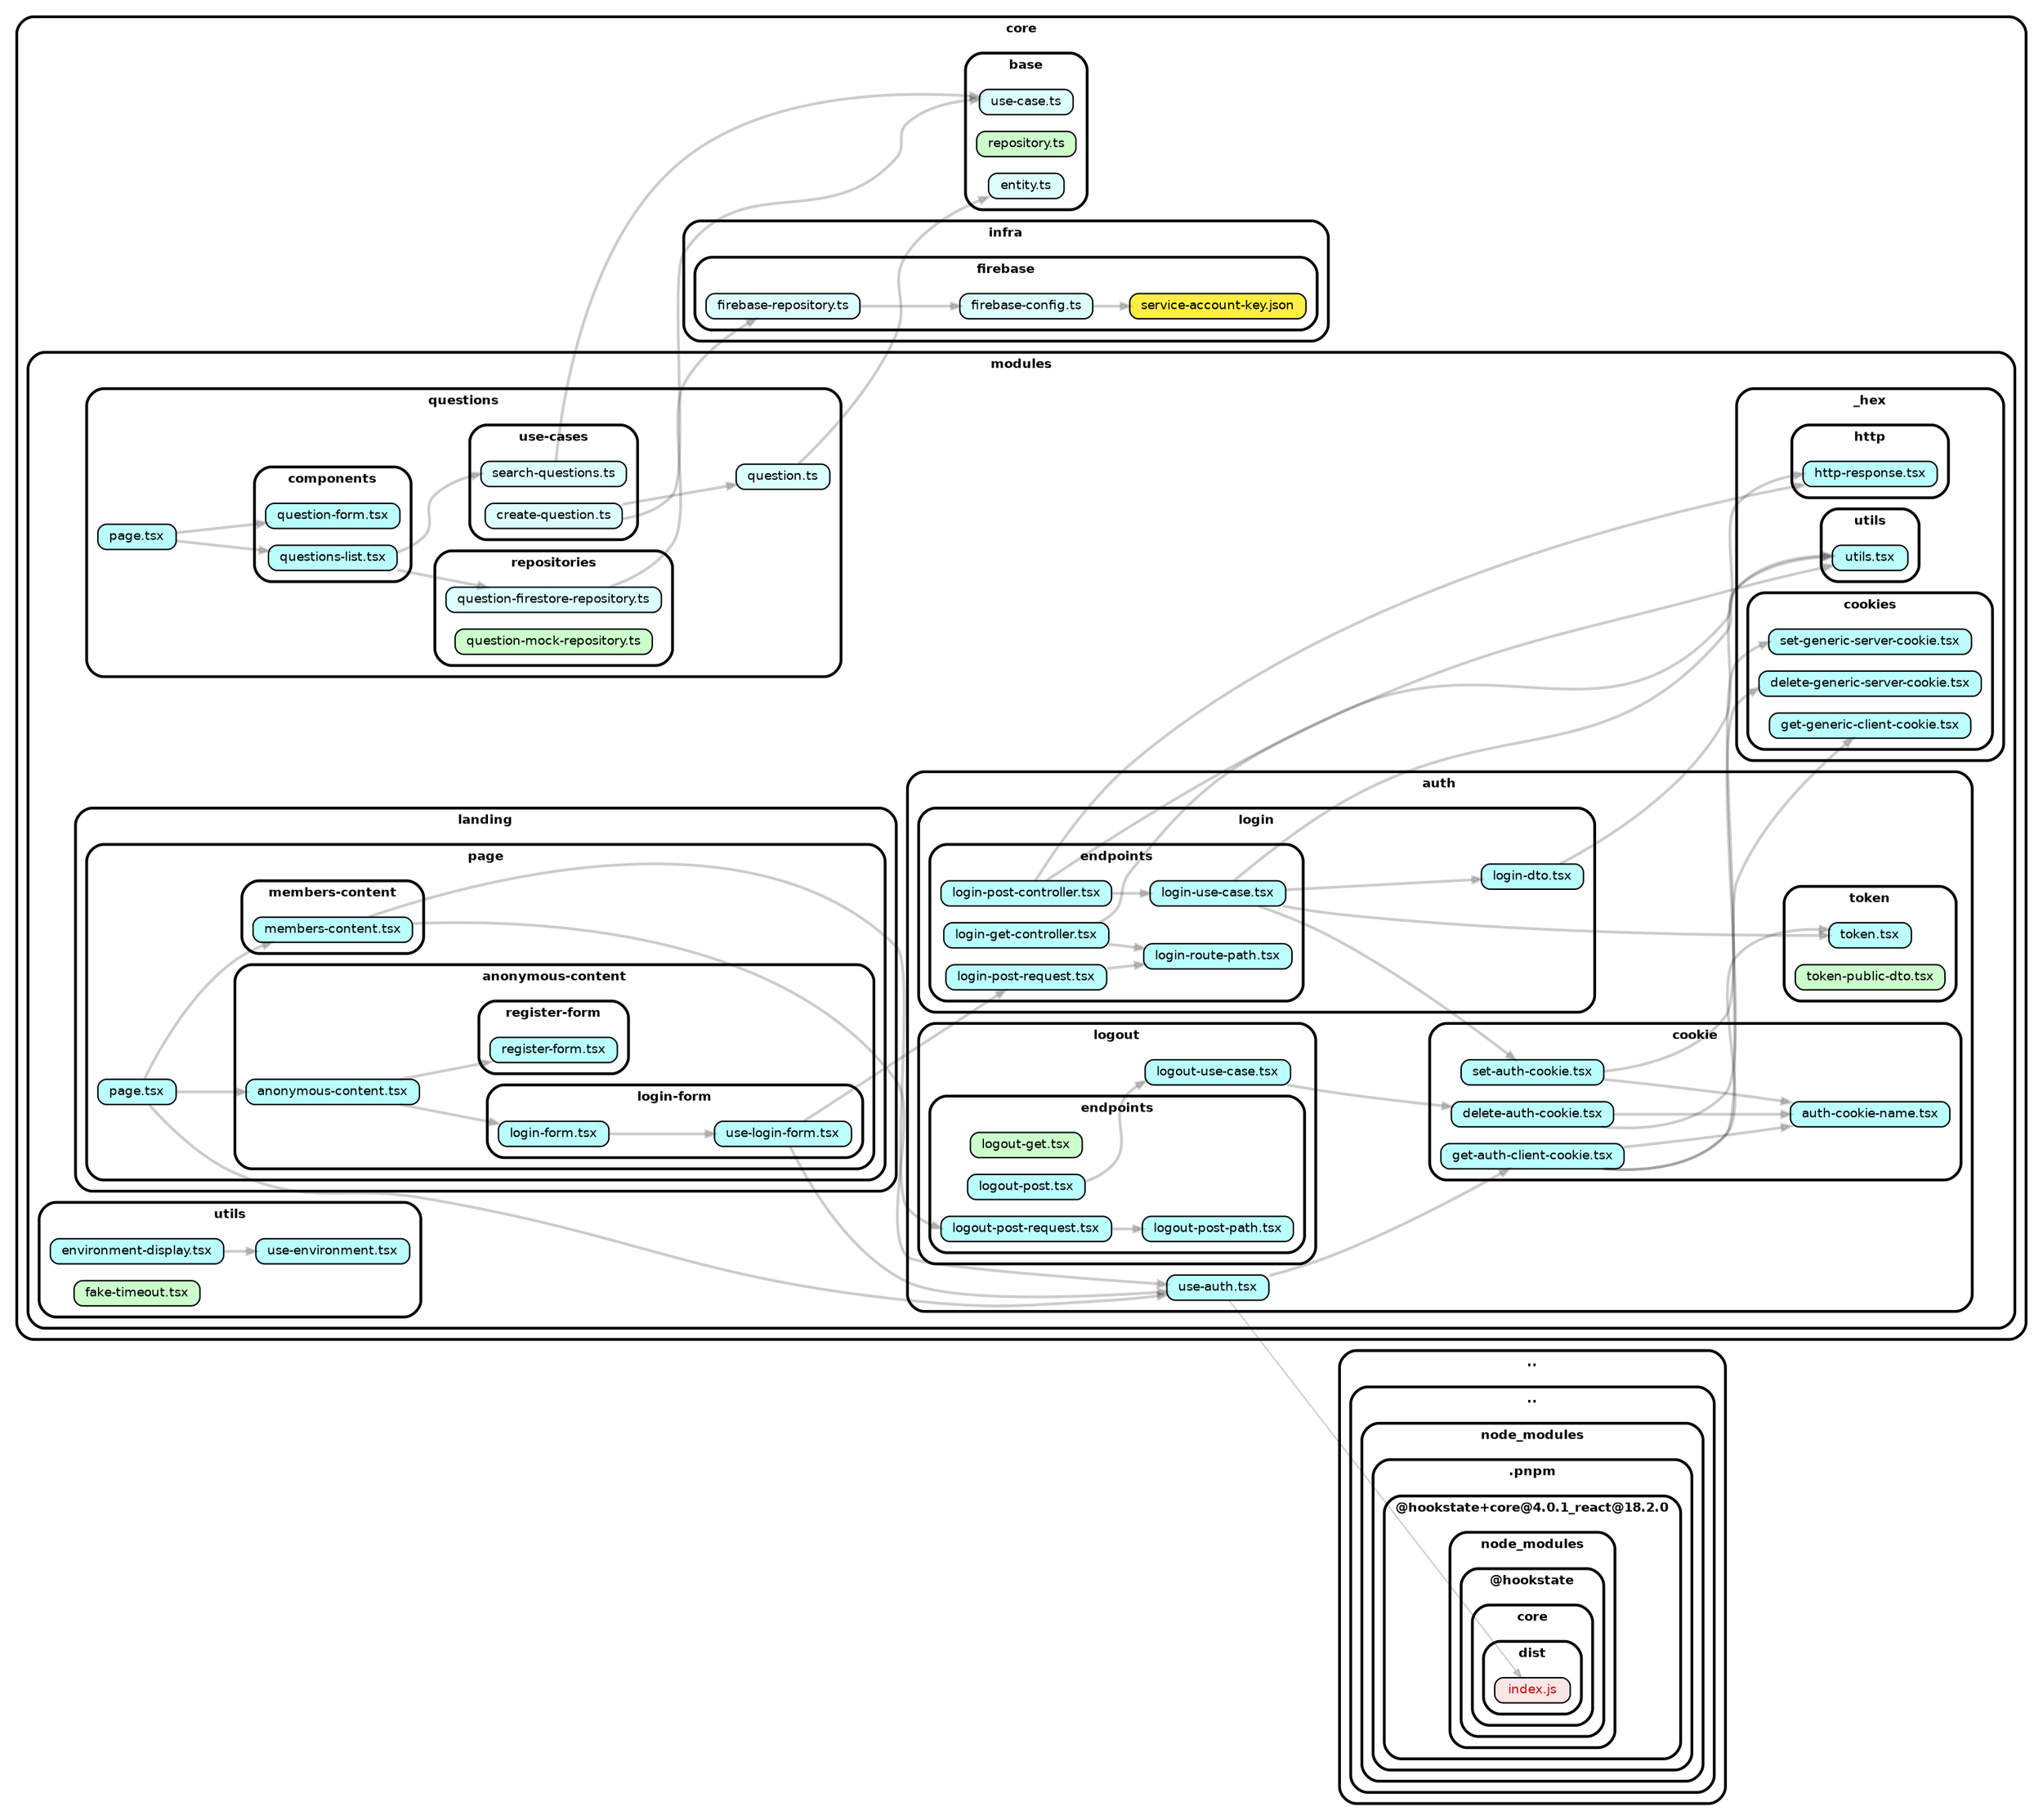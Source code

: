 strict digraph "dependency-cruiser output"{
    rankdir="LR" splines="true" overlap="false" nodesep="0.16" ranksep="0.18" fontname="Helvetica-bold" fontsize="9" style="rounded,bold,filled" fillcolor="#ffffff" compound="true"
    node [shape="box" style="rounded, filled" height="0.2" color="black" fillcolor="#ffffcc" fontcolor="black" fontname="Helvetica" fontsize="9"]
    edge [arrowhead="normal" arrowsize="0.6" penwidth="2.0" color="#00000033" fontname="Helvetica" fontsize="9"]

    subgraph "cluster_.." {label=".." subgraph "cluster_../.." {label=".." subgraph "cluster_../../node_modules" {label="node_modules" subgraph "cluster_../../node_modules/.pnpm" {label=".pnpm" subgraph "cluster_../../node_modules/.pnpm/@hookstate+core@4.0.1_react@18.2.0" {label="@hookstate+core@4.0.1_react@18.2.0" subgraph "cluster_../../node_modules/.pnpm/@hookstate+core@4.0.1_react@18.2.0/node_modules" {label="node_modules" subgraph "cluster_../../node_modules/.pnpm/@hookstate+core@4.0.1_react@18.2.0/node_modules/@hookstate" {label="@hookstate" subgraph "cluster_../../node_modules/.pnpm/@hookstate+core@4.0.1_react@18.2.0/node_modules/@hookstate/core" {label="core" subgraph "cluster_../../node_modules/.pnpm/@hookstate+core@4.0.1_react@18.2.0/node_modules/@hookstate/core/dist" {label="dist" "../../node_modules/.pnpm/@hookstate+core@4.0.1_react@18.2.0/node_modules/@hookstate/core/dist/index.js" [label=<index.js> tooltip="index.js" URL="../../node_modules/.pnpm/@hookstate+core@4.0.1_react@18.2.0/node_modules/@hookstate/core/dist/index.js" fillcolor="#c40b0a1a" fontcolor="#c40b0a"] } } } } } } } } }
    subgraph "cluster_core" {label="core" subgraph "cluster_core/base" {label="base" "core/base/entity.ts" [label=<entity.ts> tooltip="entity.ts" URL="core/base/entity.ts" fillcolor="#ddfeff"] } }
    subgraph "cluster_core" {label="core" subgraph "cluster_core/base" {label="base" "core/base/repository.ts" [label=<repository.ts> tooltip="repository.ts" URL="core/base/repository.ts" fillcolor="#ccffcc"] } }
    subgraph "cluster_core" {label="core" subgraph "cluster_core/base" {label="base" "core/base/use-case.ts" [label=<use-case.ts> tooltip="use-case.ts" URL="core/base/use-case.ts" fillcolor="#ddfeff"] } }
    subgraph "cluster_core" {label="core" subgraph "cluster_core/infra" {label="infra" subgraph "cluster_core/infra/firebase" {label="firebase" "core/infra/firebase/firebase-config.ts" [label=<firebase-config.ts> tooltip="firebase-config.ts" URL="core/infra/firebase/firebase-config.ts" fillcolor="#ddfeff"] } } }
    "core/infra/firebase/firebase-config.ts" -> "core/infra/firebase/service-account-key.json"
    subgraph "cluster_core" {label="core" subgraph "cluster_core/infra" {label="infra" subgraph "cluster_core/infra/firebase" {label="firebase" "core/infra/firebase/firebase-repository.ts" [label=<firebase-repository.ts> tooltip="firebase-repository.ts" URL="core/infra/firebase/firebase-repository.ts" fillcolor="#ddfeff"] } } }
    "core/infra/firebase/firebase-repository.ts" -> "core/infra/firebase/firebase-config.ts"
    subgraph "cluster_core" {label="core" subgraph "cluster_core/infra" {label="infra" subgraph "cluster_core/infra/firebase" {label="firebase" "core/infra/firebase/service-account-key.json" [label=<service-account-key.json> tooltip="service-account-key.json" URL="core/infra/firebase/service-account-key.json" fillcolor="#ffee44"] } } }
    subgraph "cluster_core" {label="core" subgraph "cluster_core/modules" {label="modules" subgraph "cluster_core/modules/_hex" {label="_hex" subgraph "cluster_core/modules/_hex/cookies" {label="cookies" "core/modules/_hex/cookies/delete-generic-server-cookie.tsx" [label=<delete-generic-server-cookie.tsx> tooltip="delete-generic-server-cookie.tsx" URL="core/modules/_hex/cookies/delete-generic-server-cookie.tsx" fillcolor="#bbfeff"] } } } }
    subgraph "cluster_core" {label="core" subgraph "cluster_core/modules" {label="modules" subgraph "cluster_core/modules/_hex" {label="_hex" subgraph "cluster_core/modules/_hex/cookies" {label="cookies" "core/modules/_hex/cookies/get-generic-client-cookie.tsx" [label=<get-generic-client-cookie.tsx> tooltip="get-generic-client-cookie.tsx" URL="core/modules/_hex/cookies/get-generic-client-cookie.tsx" fillcolor="#bbfeff"] } } } }
    subgraph "cluster_core" {label="core" subgraph "cluster_core/modules" {label="modules" subgraph "cluster_core/modules/_hex" {label="_hex" subgraph "cluster_core/modules/_hex/cookies" {label="cookies" "core/modules/_hex/cookies/set-generic-server-cookie.tsx" [label=<set-generic-server-cookie.tsx> tooltip="set-generic-server-cookie.tsx" URL="core/modules/_hex/cookies/set-generic-server-cookie.tsx" fillcolor="#bbfeff"] } } } }
    subgraph "cluster_core" {label="core" subgraph "cluster_core/modules" {label="modules" subgraph "cluster_core/modules/_hex" {label="_hex" subgraph "cluster_core/modules/_hex/http" {label="http" "core/modules/_hex/http/http-response.tsx" [label=<http-response.tsx> tooltip="http-response.tsx" URL="core/modules/_hex/http/http-response.tsx" fillcolor="#bbfeff"] } } } }
    subgraph "cluster_core" {label="core" subgraph "cluster_core/modules" {label="modules" subgraph "cluster_core/modules/_hex" {label="_hex" subgraph "cluster_core/modules/_hex/utils" {label="utils" "core/modules/_hex/utils/utils.tsx" [label=<utils.tsx> tooltip="utils.tsx" URL="core/modules/_hex/utils/utils.tsx" fillcolor="#bbfeff"] } } } }
    subgraph "cluster_core" {label="core" subgraph "cluster_core/modules" {label="modules" subgraph "cluster_core/modules/auth" {label="auth" subgraph "cluster_core/modules/auth/cookie" {label="cookie" "core/modules/auth/cookie/auth-cookie-name.tsx" [label=<auth-cookie-name.tsx> tooltip="auth-cookie-name.tsx" URL="core/modules/auth/cookie/auth-cookie-name.tsx" fillcolor="#bbfeff"] } } } }
    subgraph "cluster_core" {label="core" subgraph "cluster_core/modules" {label="modules" subgraph "cluster_core/modules/auth" {label="auth" subgraph "cluster_core/modules/auth/cookie" {label="cookie" "core/modules/auth/cookie/delete-auth-cookie.tsx" [label=<delete-auth-cookie.tsx> tooltip="delete-auth-cookie.tsx" URL="core/modules/auth/cookie/delete-auth-cookie.tsx" fillcolor="#bbfeff"] } } } }
    "core/modules/auth/cookie/delete-auth-cookie.tsx" -> "core/modules/_hex/cookies/delete-generic-server-cookie.tsx"
    "core/modules/auth/cookie/delete-auth-cookie.tsx" -> "core/modules/auth/cookie/auth-cookie-name.tsx"
    subgraph "cluster_core" {label="core" subgraph "cluster_core/modules" {label="modules" subgraph "cluster_core/modules/auth" {label="auth" subgraph "cluster_core/modules/auth/cookie" {label="cookie" "core/modules/auth/cookie/get-auth-client-cookie.tsx" [label=<get-auth-client-cookie.tsx> tooltip="get-auth-client-cookie.tsx" URL="core/modules/auth/cookie/get-auth-client-cookie.tsx" fillcolor="#bbfeff"] } } } }
    "core/modules/auth/cookie/get-auth-client-cookie.tsx" -> "core/modules/_hex/cookies/get-generic-client-cookie.tsx"
    "core/modules/auth/cookie/get-auth-client-cookie.tsx" -> "core/modules/auth/token/token.tsx"
    "core/modules/auth/cookie/get-auth-client-cookie.tsx" -> "core/modules/auth/cookie/auth-cookie-name.tsx"
    subgraph "cluster_core" {label="core" subgraph "cluster_core/modules" {label="modules" subgraph "cluster_core/modules/auth" {label="auth" subgraph "cluster_core/modules/auth/cookie" {label="cookie" "core/modules/auth/cookie/set-auth-cookie.tsx" [label=<set-auth-cookie.tsx> tooltip="set-auth-cookie.tsx" URL="core/modules/auth/cookie/set-auth-cookie.tsx" fillcolor="#bbfeff"] } } } }
    "core/modules/auth/cookie/set-auth-cookie.tsx" -> "core/modules/_hex/cookies/set-generic-server-cookie.tsx"
    "core/modules/auth/cookie/set-auth-cookie.tsx" -> "core/modules/auth/cookie/auth-cookie-name.tsx"
    subgraph "cluster_core" {label="core" subgraph "cluster_core/modules" {label="modules" subgraph "cluster_core/modules/auth" {label="auth" subgraph "cluster_core/modules/auth/login" {label="login" subgraph "cluster_core/modules/auth/login/endpoints" {label="endpoints" "core/modules/auth/login/endpoints/login-get-controller.tsx" [label=<login-get-controller.tsx> tooltip="login-get-controller.tsx" URL="core/modules/auth/login/endpoints/login-get-controller.tsx" fillcolor="#bbfeff"] } } } } }
    "core/modules/auth/login/endpoints/login-get-controller.tsx" -> "core/modules/_hex/http/http-response.tsx"
    "core/modules/auth/login/endpoints/login-get-controller.tsx" -> "core/modules/auth/login/endpoints/login-route-path.tsx"
    subgraph "cluster_core" {label="core" subgraph "cluster_core/modules" {label="modules" subgraph "cluster_core/modules/auth" {label="auth" subgraph "cluster_core/modules/auth/login" {label="login" subgraph "cluster_core/modules/auth/login/endpoints" {label="endpoints" "core/modules/auth/login/endpoints/login-post-controller.tsx" [label=<login-post-controller.tsx> tooltip="login-post-controller.tsx" URL="core/modules/auth/login/endpoints/login-post-controller.tsx" fillcolor="#bbfeff"] } } } } }
    "core/modules/auth/login/endpoints/login-post-controller.tsx" -> "core/modules/_hex/http/http-response.tsx"
    "core/modules/auth/login/endpoints/login-post-controller.tsx" -> "core/modules/_hex/utils/utils.tsx"
    "core/modules/auth/login/endpoints/login-post-controller.tsx" -> "core/modules/auth/login/endpoints/login-use-case.tsx"
    subgraph "cluster_core" {label="core" subgraph "cluster_core/modules" {label="modules" subgraph "cluster_core/modules/auth" {label="auth" subgraph "cluster_core/modules/auth/login" {label="login" subgraph "cluster_core/modules/auth/login/endpoints" {label="endpoints" "core/modules/auth/login/endpoints/login-post-request.tsx" [label=<login-post-request.tsx> tooltip="login-post-request.tsx" URL="core/modules/auth/login/endpoints/login-post-request.tsx" fillcolor="#bbfeff"] } } } } }
    "core/modules/auth/login/endpoints/login-post-request.tsx" -> "core/modules/auth/login/endpoints/login-route-path.tsx"
    subgraph "cluster_core" {label="core" subgraph "cluster_core/modules" {label="modules" subgraph "cluster_core/modules/auth" {label="auth" subgraph "cluster_core/modules/auth/login" {label="login" subgraph "cluster_core/modules/auth/login/endpoints" {label="endpoints" "core/modules/auth/login/endpoints/login-route-path.tsx" [label=<login-route-path.tsx> tooltip="login-route-path.tsx" URL="core/modules/auth/login/endpoints/login-route-path.tsx" fillcolor="#bbfeff"] } } } } }
    subgraph "cluster_core" {label="core" subgraph "cluster_core/modules" {label="modules" subgraph "cluster_core/modules/auth" {label="auth" subgraph "cluster_core/modules/auth/login" {label="login" subgraph "cluster_core/modules/auth/login/endpoints" {label="endpoints" "core/modules/auth/login/endpoints/login-use-case.tsx" [label=<login-use-case.tsx> tooltip="login-use-case.tsx" URL="core/modules/auth/login/endpoints/login-use-case.tsx" fillcolor="#bbfeff"] } } } } }
    "core/modules/auth/login/endpoints/login-use-case.tsx" -> "core/modules/_hex/utils/utils.tsx"
    "core/modules/auth/login/endpoints/login-use-case.tsx" -> "core/modules/auth/cookie/set-auth-cookie.tsx"
    "core/modules/auth/login/endpoints/login-use-case.tsx" -> "core/modules/auth/token/token.tsx"
    "core/modules/auth/login/endpoints/login-use-case.tsx" -> "core/modules/auth/login/login-dto.tsx"
    subgraph "cluster_core" {label="core" subgraph "cluster_core/modules" {label="modules" subgraph "cluster_core/modules/auth" {label="auth" subgraph "cluster_core/modules/auth/login" {label="login" "core/modules/auth/login/login-dto.tsx" [label=<login-dto.tsx> tooltip="login-dto.tsx" URL="core/modules/auth/login/login-dto.tsx" fillcolor="#bbfeff"] } } } }
    "core/modules/auth/login/login-dto.tsx" -> "core/modules/_hex/utils/utils.tsx"
    subgraph "cluster_core" {label="core" subgraph "cluster_core/modules" {label="modules" subgraph "cluster_core/modules/auth" {label="auth" subgraph "cluster_core/modules/auth/logout" {label="logout" subgraph "cluster_core/modules/auth/logout/endpoints" {label="endpoints" "core/modules/auth/logout/endpoints/logout-get.tsx" [label=<logout-get.tsx> tooltip="logout-get.tsx" URL="core/modules/auth/logout/endpoints/logout-get.tsx" fillcolor="#ccffcc"] } } } } }
    subgraph "cluster_core" {label="core" subgraph "cluster_core/modules" {label="modules" subgraph "cluster_core/modules/auth" {label="auth" subgraph "cluster_core/modules/auth/logout" {label="logout" subgraph "cluster_core/modules/auth/logout/endpoints" {label="endpoints" "core/modules/auth/logout/endpoints/logout-post-path.tsx" [label=<logout-post-path.tsx> tooltip="logout-post-path.tsx" URL="core/modules/auth/logout/endpoints/logout-post-path.tsx" fillcolor="#bbfeff"] } } } } }
    subgraph "cluster_core" {label="core" subgraph "cluster_core/modules" {label="modules" subgraph "cluster_core/modules/auth" {label="auth" subgraph "cluster_core/modules/auth/logout" {label="logout" subgraph "cluster_core/modules/auth/logout/endpoints" {label="endpoints" "core/modules/auth/logout/endpoints/logout-post-request.tsx" [label=<logout-post-request.tsx> tooltip="logout-post-request.tsx" URL="core/modules/auth/logout/endpoints/logout-post-request.tsx" fillcolor="#bbfeff"] } } } } }
    "core/modules/auth/logout/endpoints/logout-post-request.tsx" -> "core/modules/auth/logout/endpoints/logout-post-path.tsx"
    subgraph "cluster_core" {label="core" subgraph "cluster_core/modules" {label="modules" subgraph "cluster_core/modules/auth" {label="auth" subgraph "cluster_core/modules/auth/logout" {label="logout" subgraph "cluster_core/modules/auth/logout/endpoints" {label="endpoints" "core/modules/auth/logout/endpoints/logout-post.tsx" [label=<logout-post.tsx> tooltip="logout-post.tsx" URL="core/modules/auth/logout/endpoints/logout-post.tsx" fillcolor="#bbfeff"] } } } } }
    "core/modules/auth/logout/endpoints/logout-post.tsx" -> "core/modules/auth/logout/logout-use-case.tsx"
    subgraph "cluster_core" {label="core" subgraph "cluster_core/modules" {label="modules" subgraph "cluster_core/modules/auth" {label="auth" subgraph "cluster_core/modules/auth/logout" {label="logout" "core/modules/auth/logout/logout-use-case.tsx" [label=<logout-use-case.tsx> tooltip="logout-use-case.tsx" URL="core/modules/auth/logout/logout-use-case.tsx" fillcolor="#bbfeff"] } } } }
    "core/modules/auth/logout/logout-use-case.tsx" -> "core/modules/auth/cookie/delete-auth-cookie.tsx"
    subgraph "cluster_core" {label="core" subgraph "cluster_core/modules" {label="modules" subgraph "cluster_core/modules/auth" {label="auth" subgraph "cluster_core/modules/auth/token" {label="token" "core/modules/auth/token/token-public-dto.tsx" [label=<token-public-dto.tsx> tooltip="token-public-dto.tsx" URL="core/modules/auth/token/token-public-dto.tsx" fillcolor="#ccffcc"] } } } }
    subgraph "cluster_core" {label="core" subgraph "cluster_core/modules" {label="modules" subgraph "cluster_core/modules/auth" {label="auth" subgraph "cluster_core/modules/auth/token" {label="token" "core/modules/auth/token/token.tsx" [label=<token.tsx> tooltip="token.tsx" URL="core/modules/auth/token/token.tsx" fillcolor="#bbfeff"] } } } }
    subgraph "cluster_core" {label="core" subgraph "cluster_core/modules" {label="modules" subgraph "cluster_core/modules/auth" {label="auth" "core/modules/auth/use-auth.tsx" [label=<use-auth.tsx> tooltip="use-auth.tsx" URL="core/modules/auth/use-auth.tsx" fillcolor="#bbfeff"] } } }
    "core/modules/auth/use-auth.tsx" -> "core/modules/auth/cookie/get-auth-client-cookie.tsx"
    "core/modules/auth/use-auth.tsx" -> "../../node_modules/.pnpm/@hookstate+core@4.0.1_react@18.2.0/node_modules/@hookstate/core/dist/index.js" [penwidth="1.0"]
    subgraph "cluster_core" {label="core" subgraph "cluster_core/modules" {label="modules" subgraph "cluster_core/modules/landing" {label="landing" subgraph "cluster_core/modules/landing/page" {label="page" subgraph "cluster_core/modules/landing/page/anonymous-content" {label="anonymous-content" "core/modules/landing/page/anonymous-content/anonymous-content.tsx" [label=<anonymous-content.tsx> tooltip="anonymous-content.tsx" URL="core/modules/landing/page/anonymous-content/anonymous-content.tsx" fillcolor="#bbfeff"] } } } } }
    "core/modules/landing/page/anonymous-content/anonymous-content.tsx" -> "core/modules/landing/page/anonymous-content/login-form/login-form.tsx"
    "core/modules/landing/page/anonymous-content/anonymous-content.tsx" -> "core/modules/landing/page/anonymous-content/register-form/register-form.tsx"
    subgraph "cluster_core" {label="core" subgraph "cluster_core/modules" {label="modules" subgraph "cluster_core/modules/landing" {label="landing" subgraph "cluster_core/modules/landing/page" {label="page" subgraph "cluster_core/modules/landing/page/anonymous-content" {label="anonymous-content" subgraph "cluster_core/modules/landing/page/anonymous-content/login-form" {label="login-form" "core/modules/landing/page/anonymous-content/login-form/login-form.tsx" [label=<login-form.tsx> tooltip="login-form.tsx" URL="core/modules/landing/page/anonymous-content/login-form/login-form.tsx" fillcolor="#bbfeff"] } } } } } }
    "core/modules/landing/page/anonymous-content/login-form/login-form.tsx" -> "core/modules/landing/page/anonymous-content/login-form/use-login-form.tsx"
    subgraph "cluster_core" {label="core" subgraph "cluster_core/modules" {label="modules" subgraph "cluster_core/modules/landing" {label="landing" subgraph "cluster_core/modules/landing/page" {label="page" subgraph "cluster_core/modules/landing/page/anonymous-content" {label="anonymous-content" subgraph "cluster_core/modules/landing/page/anonymous-content/login-form" {label="login-form" "core/modules/landing/page/anonymous-content/login-form/use-login-form.tsx" [label=<use-login-form.tsx> tooltip="use-login-form.tsx" URL="core/modules/landing/page/anonymous-content/login-form/use-login-form.tsx" fillcolor="#bbfeff"] } } } } } }
    "core/modules/landing/page/anonymous-content/login-form/use-login-form.tsx" -> "core/modules/auth/login/endpoints/login-post-request.tsx"
    "core/modules/landing/page/anonymous-content/login-form/use-login-form.tsx" -> "core/modules/auth/use-auth.tsx"
    subgraph "cluster_core" {label="core" subgraph "cluster_core/modules" {label="modules" subgraph "cluster_core/modules/landing" {label="landing" subgraph "cluster_core/modules/landing/page" {label="page" subgraph "cluster_core/modules/landing/page/anonymous-content" {label="anonymous-content" subgraph "cluster_core/modules/landing/page/anonymous-content/register-form" {label="register-form" "core/modules/landing/page/anonymous-content/register-form/register-form.tsx" [label=<register-form.tsx> tooltip="register-form.tsx" URL="core/modules/landing/page/anonymous-content/register-form/register-form.tsx" fillcolor="#bbfeff"] } } } } } }
    subgraph "cluster_core" {label="core" subgraph "cluster_core/modules" {label="modules" subgraph "cluster_core/modules/landing" {label="landing" subgraph "cluster_core/modules/landing/page" {label="page" subgraph "cluster_core/modules/landing/page/members-content" {label="members-content" "core/modules/landing/page/members-content/members-content.tsx" [label=<members-content.tsx> tooltip="members-content.tsx" URL="core/modules/landing/page/members-content/members-content.tsx" fillcolor="#bbfeff"] } } } } }
    "core/modules/landing/page/members-content/members-content.tsx" -> "core/modules/auth/logout/endpoints/logout-post-request.tsx"
    "core/modules/landing/page/members-content/members-content.tsx" -> "core/modules/auth/use-auth.tsx"
    subgraph "cluster_core" {label="core" subgraph "cluster_core/modules" {label="modules" subgraph "cluster_core/modules/landing" {label="landing" subgraph "cluster_core/modules/landing/page" {label="page" "core/modules/landing/page/page.tsx" [label=<page.tsx> tooltip="page.tsx" URL="core/modules/landing/page/page.tsx" fillcolor="#bbfeff"] } } } }
    "core/modules/landing/page/page.tsx" -> "core/modules/auth/use-auth.tsx"
    "core/modules/landing/page/page.tsx" -> "core/modules/landing/page/anonymous-content/anonymous-content.tsx"
    "core/modules/landing/page/page.tsx" -> "core/modules/landing/page/members-content/members-content.tsx"
    subgraph "cluster_core" {label="core" subgraph "cluster_core/modules" {label="modules" subgraph "cluster_core/modules/questions" {label="questions" subgraph "cluster_core/modules/questions/components" {label="components" "core/modules/questions/components/question-form.tsx" [label=<question-form.tsx> tooltip="question-form.tsx" URL="core/modules/questions/components/question-form.tsx" fillcolor="#bbfeff"] } } } }
    subgraph "cluster_core" {label="core" subgraph "cluster_core/modules" {label="modules" subgraph "cluster_core/modules/questions" {label="questions" subgraph "cluster_core/modules/questions/components" {label="components" "core/modules/questions/components/questions-list.tsx" [label=<questions-list.tsx> tooltip="questions-list.tsx" URL="core/modules/questions/components/questions-list.tsx" fillcolor="#bbfeff"] } } } }
    "core/modules/questions/components/questions-list.tsx" -> "core/modules/questions/repositories/question-firestore-repository.ts"
    "core/modules/questions/components/questions-list.tsx" -> "core/modules/questions/use-cases/search-questions.ts"
    subgraph "cluster_core" {label="core" subgraph "cluster_core/modules" {label="modules" subgraph "cluster_core/modules/questions" {label="questions" "core/modules/questions/page.tsx" [label=<page.tsx> tooltip="page.tsx" URL="core/modules/questions/page.tsx" fillcolor="#bbfeff"] } } }
    "core/modules/questions/page.tsx" -> "core/modules/questions/components/question-form.tsx"
    "core/modules/questions/page.tsx" -> "core/modules/questions/components/questions-list.tsx"
    subgraph "cluster_core" {label="core" subgraph "cluster_core/modules" {label="modules" subgraph "cluster_core/modules/questions" {label="questions" "core/modules/questions/question.ts" [label=<question.ts> tooltip="question.ts" URL="core/modules/questions/question.ts" fillcolor="#ddfeff"] } } }
    "core/modules/questions/question.ts" -> "core/base/entity.ts"
    subgraph "cluster_core" {label="core" subgraph "cluster_core/modules" {label="modules" subgraph "cluster_core/modules/questions" {label="questions" subgraph "cluster_core/modules/questions/repositories" {label="repositories" "core/modules/questions/repositories/question-firestore-repository.ts" [label=<question-firestore-repository.ts> tooltip="question-firestore-repository.ts" URL="core/modules/questions/repositories/question-firestore-repository.ts" fillcolor="#ddfeff"] } } } }
    "core/modules/questions/repositories/question-firestore-repository.ts" -> "core/infra/firebase/firebase-repository.ts"
    subgraph "cluster_core" {label="core" subgraph "cluster_core/modules" {label="modules" subgraph "cluster_core/modules/questions" {label="questions" subgraph "cluster_core/modules/questions/repositories" {label="repositories" "core/modules/questions/repositories/question-mock-repository.ts" [label=<question-mock-repository.ts> tooltip="question-mock-repository.ts" URL="core/modules/questions/repositories/question-mock-repository.ts" fillcolor="#ccffcc"] } } } }
    subgraph "cluster_core" {label="core" subgraph "cluster_core/modules" {label="modules" subgraph "cluster_core/modules/questions" {label="questions" subgraph "cluster_core/modules/questions/use-cases" {label="use-cases" "core/modules/questions/use-cases/create-question.ts" [label=<create-question.ts> tooltip="create-question.ts" URL="core/modules/questions/use-cases/create-question.ts" fillcolor="#ddfeff"] } } } }
    "core/modules/questions/use-cases/create-question.ts" -> "core/base/use-case.ts"
    "core/modules/questions/use-cases/create-question.ts" -> "core/modules/questions/question.ts"
    subgraph "cluster_core" {label="core" subgraph "cluster_core/modules" {label="modules" subgraph "cluster_core/modules/questions" {label="questions" subgraph "cluster_core/modules/questions/use-cases" {label="use-cases" "core/modules/questions/use-cases/search-questions.ts" [label=<search-questions.ts> tooltip="search-questions.ts" URL="core/modules/questions/use-cases/search-questions.ts" fillcolor="#ddfeff"] } } } }
    "core/modules/questions/use-cases/search-questions.ts" -> "core/base/use-case.ts"
    subgraph "cluster_core" {label="core" subgraph "cluster_core/modules" {label="modules" subgraph "cluster_core/modules/utils" {label="utils" "core/modules/utils/environment-display.tsx" [label=<environment-display.tsx> tooltip="environment-display.tsx" URL="core/modules/utils/environment-display.tsx" fillcolor="#bbfeff"] } } }
    "core/modules/utils/environment-display.tsx" -> "core/modules/utils/use-environment.tsx"
    subgraph "cluster_core" {label="core" subgraph "cluster_core/modules" {label="modules" subgraph "cluster_core/modules/utils" {label="utils" "core/modules/utils/fake-timeout.tsx" [label=<fake-timeout.tsx> tooltip="fake-timeout.tsx" URL="core/modules/utils/fake-timeout.tsx" fillcolor="#ccffcc"] } } }
    subgraph "cluster_core" {label="core" subgraph "cluster_core/modules" {label="modules" subgraph "cluster_core/modules/utils" {label="utils" "core/modules/utils/use-environment.tsx" [label=<use-environment.tsx> tooltip="use-environment.tsx" URL="core/modules/utils/use-environment.tsx" fillcolor="#bbfeff"] } } }
}
